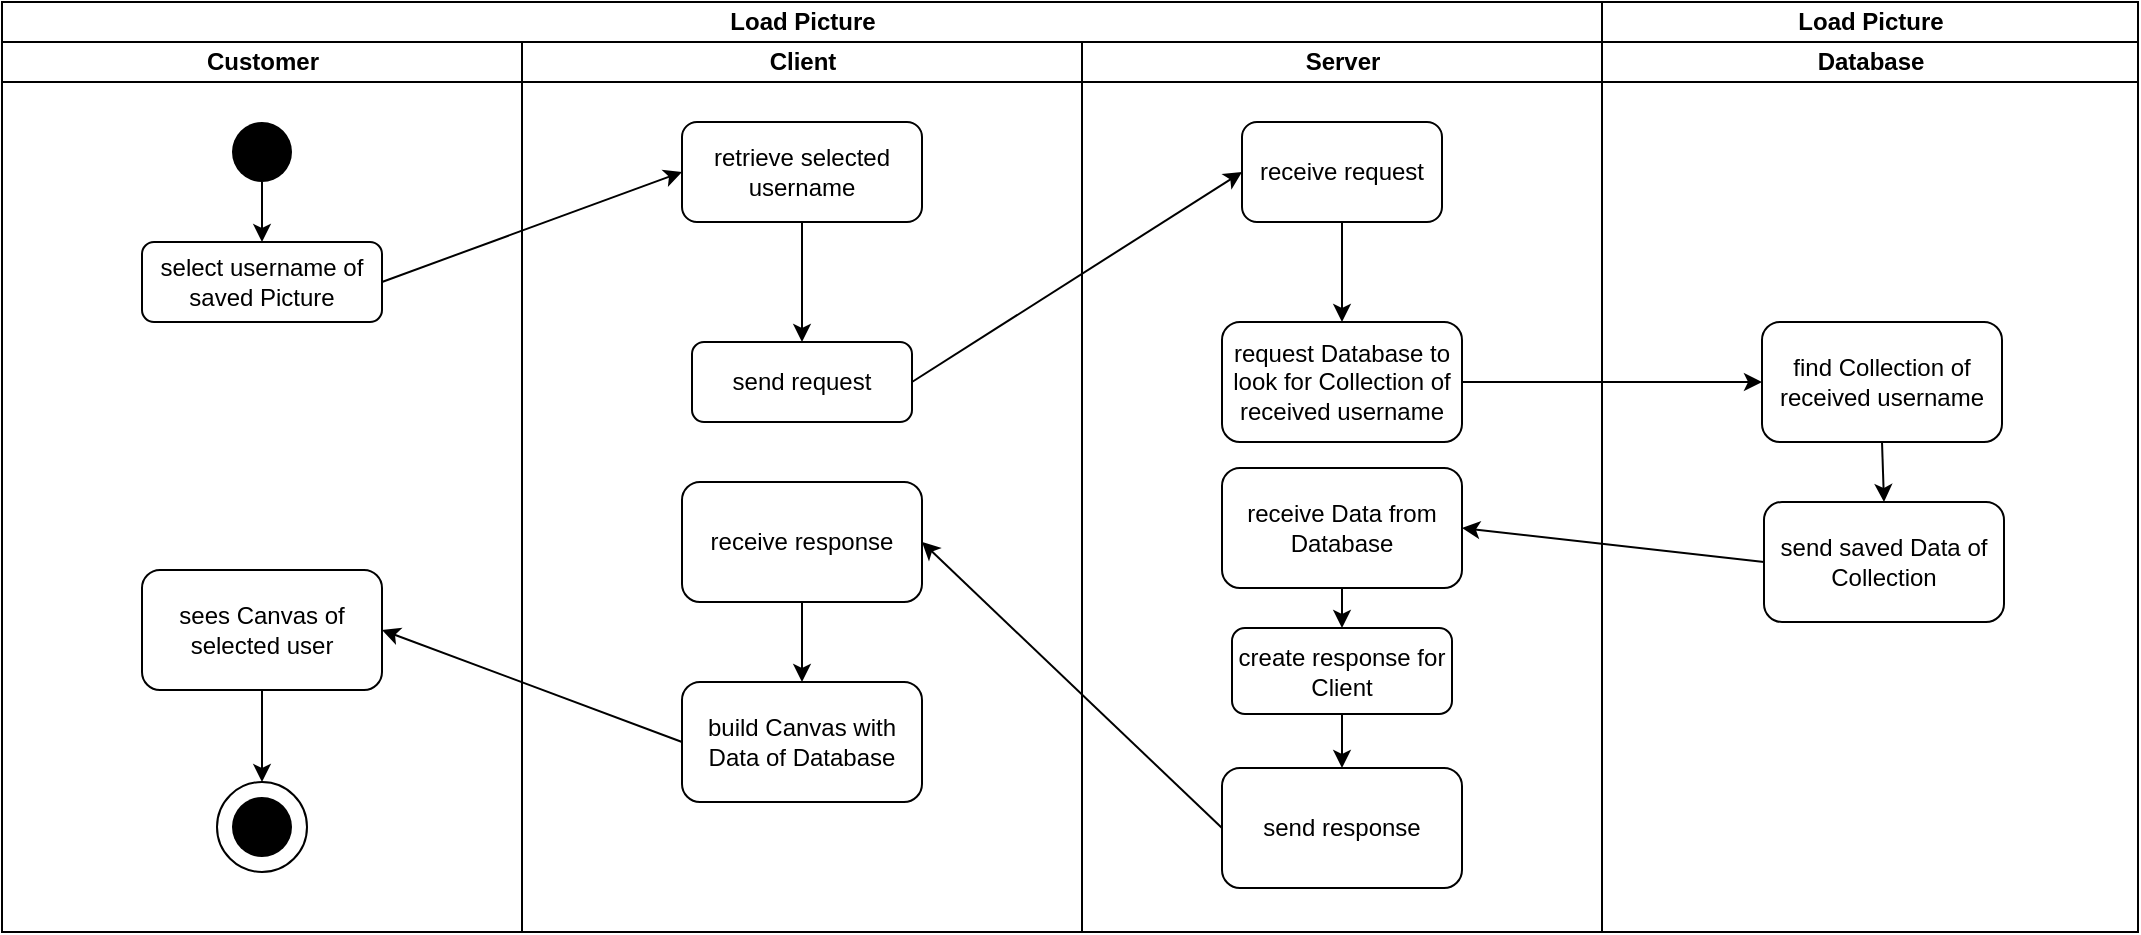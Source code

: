 <mxfile version="13.5.7" type="device"><diagram id="XYsLYqspyb-JYs3Zhe3Q" name="Page-1"><mxGraphModel dx="981" dy="1467" grid="1" gridSize="10" guides="1" tooltips="1" connect="1" arrows="1" fold="1" page="1" pageScale="1" pageWidth="1600" pageHeight="900" math="0" shadow="0"><root><mxCell id="0"/><mxCell id="1" parent="0"/><mxCell id="D8ScgSMSX-Pr_aSbau51-1" value="" style="endArrow=classic;html=1;entryX=0;entryY=0.5;entryDx=0;entryDy=0;exitX=1;exitY=0.5;exitDx=0;exitDy=0;" parent="1" source="D8ScgSMSX-Pr_aSbau51-23" target="D8ScgSMSX-Pr_aSbau51-36" edge="1"><mxGeometry width="50" height="50" relative="1" as="geometry"><mxPoint x="756" y="-546" as="sourcePoint"/><mxPoint x="806" y="-596" as="targetPoint"/></mxGeometry></mxCell><mxCell id="D8ScgSMSX-Pr_aSbau51-2" value="" style="endArrow=classic;html=1;entryX=1;entryY=0.5;entryDx=0;entryDy=0;exitX=0;exitY=0.5;exitDx=0;exitDy=0;" parent="1" source="D8ScgSMSX-Pr_aSbau51-35" target="D8ScgSMSX-Pr_aSbau51-22" edge="1"><mxGeometry width="50" height="50" relative="1" as="geometry"><mxPoint x="756" y="-546" as="sourcePoint"/><mxPoint x="806" y="-596" as="targetPoint"/></mxGeometry></mxCell><mxCell id="D8ScgSMSX-Pr_aSbau51-3" value="Load Picture" style="swimlane;html=1;childLayout=stackLayout;resizeParent=1;resizeParentMax=0;startSize=20;rounded=0;swimlaneFillColor=none;arcSize=15;" parent="1" vertex="1"><mxGeometry x="266" y="-682" width="800" height="465" as="geometry"><mxRectangle x="70" y="100" width="60" height="20" as="alternateBounds"/></mxGeometry></mxCell><mxCell id="D8ScgSMSX-Pr_aSbau51-4" value="Customer" style="swimlane;html=1;startSize=20;fillColor=#FFFFFF;" parent="D8ScgSMSX-Pr_aSbau51-3" vertex="1"><mxGeometry y="20" width="260" height="445" as="geometry"/></mxCell><mxCell id="D8ScgSMSX-Pr_aSbau51-5" value="" style="ellipse;whiteSpace=wrap;html=1;aspect=fixed;rounded=0;fillColor=#000000;strokeColor=none;" parent="D8ScgSMSX-Pr_aSbau51-4" vertex="1"><mxGeometry x="115" y="377.5" width="30" height="30" as="geometry"/></mxCell><mxCell id="D8ScgSMSX-Pr_aSbau51-6" value="" style="ellipse;whiteSpace=wrap;html=1;aspect=fixed;rounded=0;fillColor=none;" parent="D8ScgSMSX-Pr_aSbau51-4" vertex="1"><mxGeometry x="107.5" y="370" width="45" height="45" as="geometry"/></mxCell><mxCell id="D8ScgSMSX-Pr_aSbau51-7" value="" style="ellipse;whiteSpace=wrap;html=1;aspect=fixed;rounded=0;fillColor=#000000;strokeColor=none;" parent="D8ScgSMSX-Pr_aSbau51-4" vertex="1"><mxGeometry x="115" y="40" width="30" height="30" as="geometry"/></mxCell><mxCell id="D8ScgSMSX-Pr_aSbau51-8" value="select username of saved Picture" style="rounded=1;whiteSpace=wrap;html=1;fillColor=none;" parent="D8ScgSMSX-Pr_aSbau51-4" vertex="1"><mxGeometry x="70" y="100" width="120" height="40" as="geometry"/></mxCell><mxCell id="D8ScgSMSX-Pr_aSbau51-9" value="" style="endArrow=classic;html=1;entryX=0.5;entryY=0;entryDx=0;entryDy=0;exitX=0.5;exitY=1;exitDx=0;exitDy=0;" parent="D8ScgSMSX-Pr_aSbau51-4" source="D8ScgSMSX-Pr_aSbau51-7" target="D8ScgSMSX-Pr_aSbau51-8" edge="1"><mxGeometry width="50" height="50" relative="1" as="geometry"><mxPoint x="550" y="160" as="sourcePoint"/><mxPoint x="600" y="110" as="targetPoint"/></mxGeometry></mxCell><mxCell id="D8ScgSMSX-Pr_aSbau51-10" value="sees Canvas of selected user" style="rounded=1;whiteSpace=wrap;html=1;fillColor=none;" parent="D8ScgSMSX-Pr_aSbau51-4" vertex="1"><mxGeometry x="70" y="264" width="120" height="60" as="geometry"/></mxCell><mxCell id="D8ScgSMSX-Pr_aSbau51-11" value="" style="endArrow=classic;html=1;exitX=0.5;exitY=1;exitDx=0;exitDy=0;entryX=0.5;entryY=0;entryDx=0;entryDy=0;" parent="D8ScgSMSX-Pr_aSbau51-4" source="D8ScgSMSX-Pr_aSbau51-10" target="D8ScgSMSX-Pr_aSbau51-6" edge="1"><mxGeometry width="50" height="50" relative="1" as="geometry"><mxPoint x="550" y="160" as="sourcePoint"/><mxPoint x="130" y="360" as="targetPoint"/></mxGeometry></mxCell><mxCell id="D8ScgSMSX-Pr_aSbau51-12" value="Client" style="swimlane;html=1;startSize=20;fillColor=#FFFFFF;" parent="D8ScgSMSX-Pr_aSbau51-3" vertex="1"><mxGeometry x="260" y="20" width="280" height="445" as="geometry"/></mxCell><mxCell id="D8ScgSMSX-Pr_aSbau51-13" value="retrieve selected username" style="rounded=1;whiteSpace=wrap;html=1;fillColor=none;" parent="D8ScgSMSX-Pr_aSbau51-12" vertex="1"><mxGeometry x="80" y="40" width="120" height="50" as="geometry"/></mxCell><mxCell id="D8ScgSMSX-Pr_aSbau51-14" value="send request" style="rounded=1;whiteSpace=wrap;html=1;fillColor=none;" parent="D8ScgSMSX-Pr_aSbau51-12" vertex="1"><mxGeometry x="85" y="150" width="110" height="40" as="geometry"/></mxCell><mxCell id="D8ScgSMSX-Pr_aSbau51-15" value="" style="endArrow=classic;html=1;entryX=0.5;entryY=0;entryDx=0;entryDy=0;exitX=0.5;exitY=1;exitDx=0;exitDy=0;" parent="D8ScgSMSX-Pr_aSbau51-12" source="D8ScgSMSX-Pr_aSbau51-13" target="D8ScgSMSX-Pr_aSbau51-14" edge="1"><mxGeometry width="50" height="50" relative="1" as="geometry"><mxPoint x="290" y="160" as="sourcePoint"/><mxPoint x="340" y="110" as="targetPoint"/></mxGeometry></mxCell><mxCell id="D8ScgSMSX-Pr_aSbau51-16" value="receive response" style="rounded=1;whiteSpace=wrap;html=1;fillColor=none;" parent="D8ScgSMSX-Pr_aSbau51-12" vertex="1"><mxGeometry x="80" y="220" width="120" height="60" as="geometry"/></mxCell><mxCell id="D8ScgSMSX-Pr_aSbau51-17" value="build Canvas with Data of Database" style="rounded=1;whiteSpace=wrap;html=1;fillColor=none;" parent="D8ScgSMSX-Pr_aSbau51-12" vertex="1"><mxGeometry x="80" y="320" width="120" height="60" as="geometry"/></mxCell><mxCell id="D8ScgSMSX-Pr_aSbau51-18" value="" style="endArrow=classic;html=1;entryX=0.5;entryY=0;entryDx=0;entryDy=0;exitX=0.5;exitY=1;exitDx=0;exitDy=0;" parent="D8ScgSMSX-Pr_aSbau51-12" source="D8ScgSMSX-Pr_aSbau51-16" target="D8ScgSMSX-Pr_aSbau51-17" edge="1"><mxGeometry width="50" height="50" relative="1" as="geometry"><mxPoint x="290" y="160" as="sourcePoint"/><mxPoint x="340" y="110" as="targetPoint"/></mxGeometry></mxCell><mxCell id="D8ScgSMSX-Pr_aSbau51-19" value="Server" style="swimlane;html=1;startSize=20;fillColor=#FFFFFF;" parent="D8ScgSMSX-Pr_aSbau51-3" vertex="1"><mxGeometry x="540" y="20" width="260" height="445" as="geometry"><mxRectangle x="450" y="20" width="30" height="500" as="alternateBounds"/></mxGeometry></mxCell><mxCell id="D8ScgSMSX-Pr_aSbau51-20" value="send response" style="rounded=1;whiteSpace=wrap;html=1;fillColor=none;" parent="D8ScgSMSX-Pr_aSbau51-19" vertex="1"><mxGeometry x="70" y="363" width="120" height="60" as="geometry"/></mxCell><mxCell id="D8ScgSMSX-Pr_aSbau51-21" value="create response for Client" style="rounded=1;whiteSpace=wrap;html=1;fillColor=none;" parent="D8ScgSMSX-Pr_aSbau51-19" vertex="1"><mxGeometry x="75" y="293" width="110" height="43" as="geometry"/></mxCell><mxCell id="D8ScgSMSX-Pr_aSbau51-22" value="receive Data from Database" style="rounded=1;whiteSpace=wrap;html=1;fillColor=none;" parent="D8ScgSMSX-Pr_aSbau51-19" vertex="1"><mxGeometry x="70" y="213" width="120" height="60" as="geometry"/></mxCell><mxCell id="D8ScgSMSX-Pr_aSbau51-23" value="request Database to look for Collection of received username" style="rounded=1;whiteSpace=wrap;html=1;fillColor=none;" parent="D8ScgSMSX-Pr_aSbau51-19" vertex="1"><mxGeometry x="70" y="140" width="120" height="60" as="geometry"/></mxCell><mxCell id="D8ScgSMSX-Pr_aSbau51-24" value="receive request" style="rounded=1;whiteSpace=wrap;html=1;fillColor=none;" parent="D8ScgSMSX-Pr_aSbau51-19" vertex="1"><mxGeometry x="80" y="40" width="100" height="50" as="geometry"/></mxCell><mxCell id="D8ScgSMSX-Pr_aSbau51-25" value="" style="endArrow=classic;html=1;entryX=0.5;entryY=0;entryDx=0;entryDy=0;exitX=0.5;exitY=1;exitDx=0;exitDy=0;" parent="D8ScgSMSX-Pr_aSbau51-19" source="D8ScgSMSX-Pr_aSbau51-24" target="D8ScgSMSX-Pr_aSbau51-23" edge="1"><mxGeometry width="50" height="50" relative="1" as="geometry"><mxPoint x="10" y="160" as="sourcePoint"/><mxPoint x="60" y="110" as="targetPoint"/></mxGeometry></mxCell><mxCell id="D8ScgSMSX-Pr_aSbau51-26" value="" style="endArrow=classic;html=1;entryX=0.5;entryY=0;entryDx=0;entryDy=0;exitX=0.5;exitY=1;exitDx=0;exitDy=0;" parent="D8ScgSMSX-Pr_aSbau51-19" source="D8ScgSMSX-Pr_aSbau51-22" target="D8ScgSMSX-Pr_aSbau51-21" edge="1"><mxGeometry width="50" height="50" relative="1" as="geometry"><mxPoint x="10" y="160" as="sourcePoint"/><mxPoint x="60" y="110" as="targetPoint"/></mxGeometry></mxCell><mxCell id="D8ScgSMSX-Pr_aSbau51-27" value="" style="endArrow=classic;html=1;entryX=0.5;entryY=0;entryDx=0;entryDy=0;exitX=0.5;exitY=1;exitDx=0;exitDy=0;" parent="D8ScgSMSX-Pr_aSbau51-19" source="D8ScgSMSX-Pr_aSbau51-21" target="D8ScgSMSX-Pr_aSbau51-20" edge="1"><mxGeometry width="50" height="50" relative="1" as="geometry"><mxPoint x="-10" y="253" as="sourcePoint"/><mxPoint x="40" y="203" as="targetPoint"/></mxGeometry></mxCell><mxCell id="D8ScgSMSX-Pr_aSbau51-28" value="" style="endArrow=classic;html=1;exitX=1;exitY=0.5;exitDx=0;exitDy=0;entryX=0;entryY=0.5;entryDx=0;entryDy=0;" parent="D8ScgSMSX-Pr_aSbau51-3" source="D8ScgSMSX-Pr_aSbau51-8" target="D8ScgSMSX-Pr_aSbau51-13" edge="1"><mxGeometry width="50" height="50" relative="1" as="geometry"><mxPoint x="550" y="180" as="sourcePoint"/><mxPoint x="600" y="130" as="targetPoint"/></mxGeometry></mxCell><mxCell id="D8ScgSMSX-Pr_aSbau51-29" value="" style="endArrow=classic;html=1;entryX=0;entryY=0.5;entryDx=0;entryDy=0;exitX=1;exitY=0.5;exitDx=0;exitDy=0;" parent="D8ScgSMSX-Pr_aSbau51-3" source="D8ScgSMSX-Pr_aSbau51-14" target="D8ScgSMSX-Pr_aSbau51-24" edge="1"><mxGeometry width="50" height="50" relative="1" as="geometry"><mxPoint x="550" y="180" as="sourcePoint"/><mxPoint x="600" y="130" as="targetPoint"/></mxGeometry></mxCell><mxCell id="D8ScgSMSX-Pr_aSbau51-30" value="" style="endArrow=classic;html=1;entryX=1;entryY=0.5;entryDx=0;entryDy=0;exitX=0;exitY=0.5;exitDx=0;exitDy=0;" parent="D8ScgSMSX-Pr_aSbau51-3" source="D8ScgSMSX-Pr_aSbau51-20" target="D8ScgSMSX-Pr_aSbau51-16" edge="1"><mxGeometry width="50" height="50" relative="1" as="geometry"><mxPoint x="550" y="180" as="sourcePoint"/><mxPoint x="600" y="130" as="targetPoint"/></mxGeometry></mxCell><mxCell id="D8ScgSMSX-Pr_aSbau51-31" value="" style="endArrow=classic;html=1;entryX=1;entryY=0.5;entryDx=0;entryDy=0;exitX=0;exitY=0.5;exitDx=0;exitDy=0;" parent="D8ScgSMSX-Pr_aSbau51-3" source="D8ScgSMSX-Pr_aSbau51-17" target="D8ScgSMSX-Pr_aSbau51-10" edge="1"><mxGeometry width="50" height="50" relative="1" as="geometry"><mxPoint x="550" y="180" as="sourcePoint"/><mxPoint x="600" y="130" as="targetPoint"/></mxGeometry></mxCell><mxCell id="D8ScgSMSX-Pr_aSbau51-32" value="Load Picture" style="swimlane;html=1;childLayout=stackLayout;resizeParent=1;resizeParentMax=0;startSize=20;rounded=0;fillColor=none;" parent="1" vertex="1"><mxGeometry x="1066" y="-682" width="268" height="465" as="geometry"/></mxCell><mxCell id="D8ScgSMSX-Pr_aSbau51-33" value="Database" style="swimlane;html=1;startSize=20;fillColor=#FFFFFF;" parent="D8ScgSMSX-Pr_aSbau51-32" vertex="1"><mxGeometry y="20" width="268" height="445" as="geometry"/></mxCell><mxCell id="D8ScgSMSX-Pr_aSbau51-34" value="" style="endArrow=classic;html=1;exitX=0.5;exitY=1;exitDx=0;exitDy=0;entryX=0.5;entryY=0;entryDx=0;entryDy=0;" parent="D8ScgSMSX-Pr_aSbau51-33" source="D8ScgSMSX-Pr_aSbau51-36" target="D8ScgSMSX-Pr_aSbau51-35" edge="1"><mxGeometry width="50" height="50" relative="1" as="geometry"><mxPoint x="-1120" y="49" as="sourcePoint"/><mxPoint x="-730" y="90" as="targetPoint"/></mxGeometry></mxCell><mxCell id="D8ScgSMSX-Pr_aSbau51-35" value="send saved Data of Collection" style="rounded=1;whiteSpace=wrap;html=1;fillColor=none;" parent="D8ScgSMSX-Pr_aSbau51-33" vertex="1"><mxGeometry x="81" y="230" width="120" height="60" as="geometry"/></mxCell><mxCell id="D8ScgSMSX-Pr_aSbau51-36" value="find Collection of received username" style="rounded=1;whiteSpace=wrap;html=1;fillColor=none;" parent="D8ScgSMSX-Pr_aSbau51-33" vertex="1"><mxGeometry x="80" y="140" width="120" height="60" as="geometry"/></mxCell></root></mxGraphModel></diagram></mxfile>